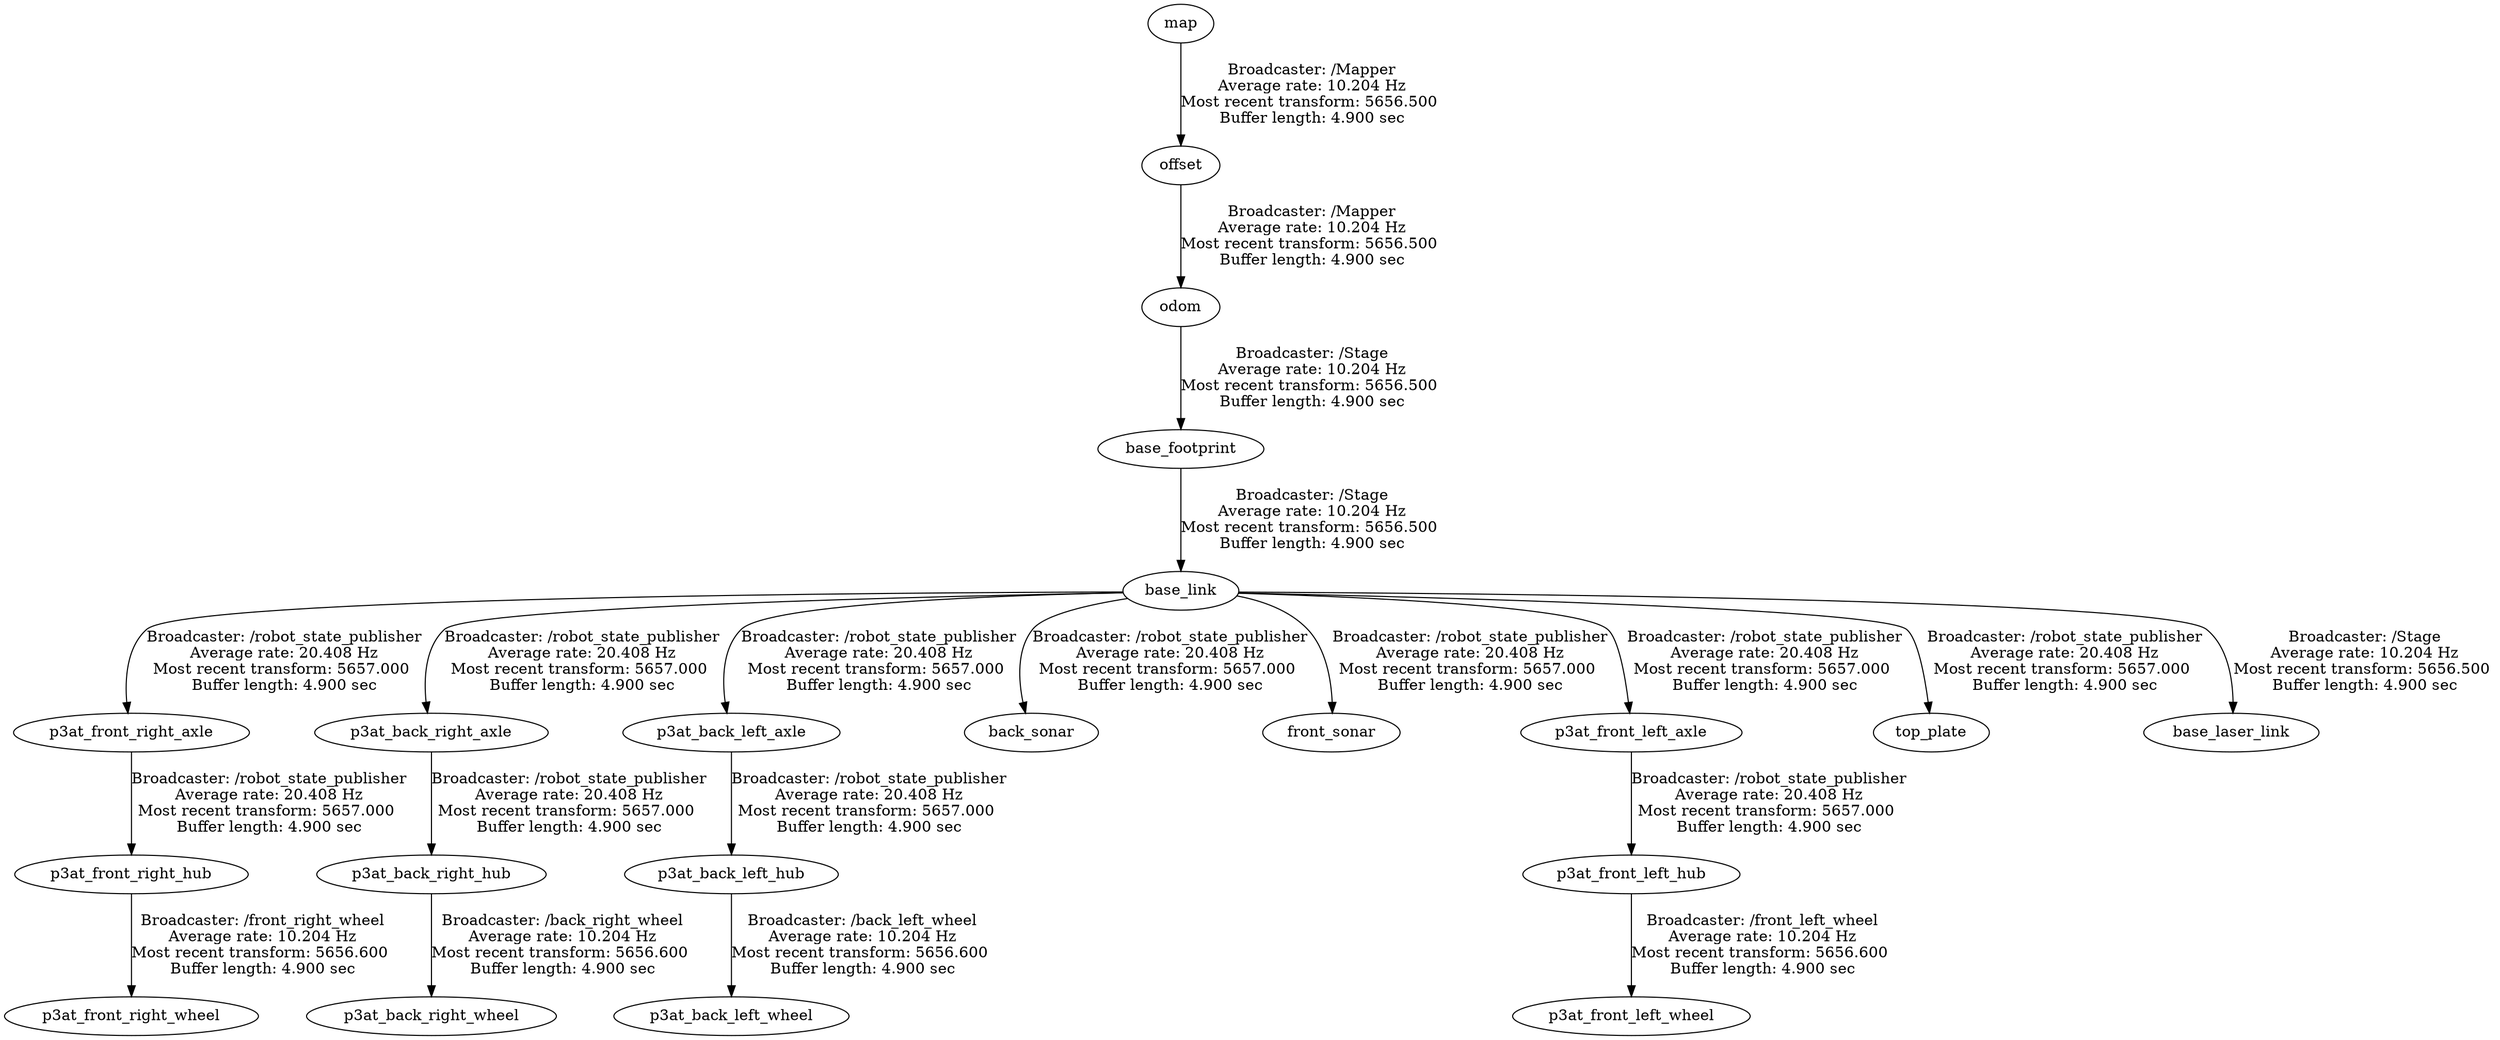 digraph G {
"p3at_front_right_hub" -> "p3at_front_right_wheel"[label="Broadcaster: /front_right_wheel\nAverage rate: 10.204 Hz\nMost recent transform: 5656.600 \nBuffer length: 4.900 sec\n"];
"p3at_front_right_axle" -> "p3at_front_right_hub"[label="Broadcaster: /robot_state_publisher\nAverage rate: 20.408 Hz\nMost recent transform: 5657.000 \nBuffer length: 4.900 sec\n"];
"p3at_back_right_hub" -> "p3at_back_right_wheel"[label="Broadcaster: /back_right_wheel\nAverage rate: 10.204 Hz\nMost recent transform: 5656.600 \nBuffer length: 4.900 sec\n"];
"p3at_back_right_axle" -> "p3at_back_right_hub"[label="Broadcaster: /robot_state_publisher\nAverage rate: 20.408 Hz\nMost recent transform: 5657.000 \nBuffer length: 4.900 sec\n"];
"offset" -> "odom"[label="Broadcaster: /Mapper\nAverage rate: 10.204 Hz\nMost recent transform: 5656.500 \nBuffer length: 4.900 sec\n"];
"map" -> "offset"[label="Broadcaster: /Mapper\nAverage rate: 10.204 Hz\nMost recent transform: 5656.500 \nBuffer length: 4.900 sec\n"];
"p3at_back_left_hub" -> "p3at_back_left_wheel"[label="Broadcaster: /back_left_wheel\nAverage rate: 10.204 Hz\nMost recent transform: 5656.600 \nBuffer length: 4.900 sec\n"];
"p3at_back_left_axle" -> "p3at_back_left_hub"[label="Broadcaster: /robot_state_publisher\nAverage rate: 20.408 Hz\nMost recent transform: 5657.000 \nBuffer length: 4.900 sec\n"];
"base_link" -> "back_sonar"[label="Broadcaster: /robot_state_publisher\nAverage rate: 20.408 Hz\nMost recent transform: 5657.000 \nBuffer length: 4.900 sec\n"];
"base_footprint" -> "base_link"[label="Broadcaster: /Stage\nAverage rate: 10.204 Hz\nMost recent transform: 5656.500 \nBuffer length: 4.900 sec\n"];
"base_link" -> "front_sonar"[label="Broadcaster: /robot_state_publisher\nAverage rate: 20.408 Hz\nMost recent transform: 5657.000 \nBuffer length: 4.900 sec\n"];
"base_link" -> "p3at_front_left_axle"[label="Broadcaster: /robot_state_publisher\nAverage rate: 20.408 Hz\nMost recent transform: 5657.000 \nBuffer length: 4.900 sec\n"];
"p3at_front_left_axle" -> "p3at_front_left_hub"[label="Broadcaster: /robot_state_publisher\nAverage rate: 20.408 Hz\nMost recent transform: 5657.000 \nBuffer length: 4.900 sec\n"];
"base_link" -> "p3at_front_right_axle"[label="Broadcaster: /robot_state_publisher\nAverage rate: 20.408 Hz\nMost recent transform: 5657.000 \nBuffer length: 4.900 sec\n"];
"base_link" -> "top_plate"[label="Broadcaster: /robot_state_publisher\nAverage rate: 20.408 Hz\nMost recent transform: 5657.000 \nBuffer length: 4.900 sec\n"];
"base_link" -> "p3at_back_left_axle"[label="Broadcaster: /robot_state_publisher\nAverage rate: 20.408 Hz\nMost recent transform: 5657.000 \nBuffer length: 4.900 sec\n"];
"base_link" -> "p3at_back_right_axle"[label="Broadcaster: /robot_state_publisher\nAverage rate: 20.408 Hz\nMost recent transform: 5657.000 \nBuffer length: 4.900 sec\n"];
"base_link" -> "base_laser_link"[label="Broadcaster: /Stage\nAverage rate: 10.204 Hz\nMost recent transform: 5656.500 \nBuffer length: 4.900 sec\n"];
"odom" -> "base_footprint"[label="Broadcaster: /Stage\nAverage rate: 10.204 Hz\nMost recent transform: 5656.500 \nBuffer length: 4.900 sec\n"];
"p3at_front_left_hub" -> "p3at_front_left_wheel"[label="Broadcaster: /front_left_wheel\nAverage rate: 10.204 Hz\nMost recent transform: 5656.600 \nBuffer length: 4.900 sec\n"];
}